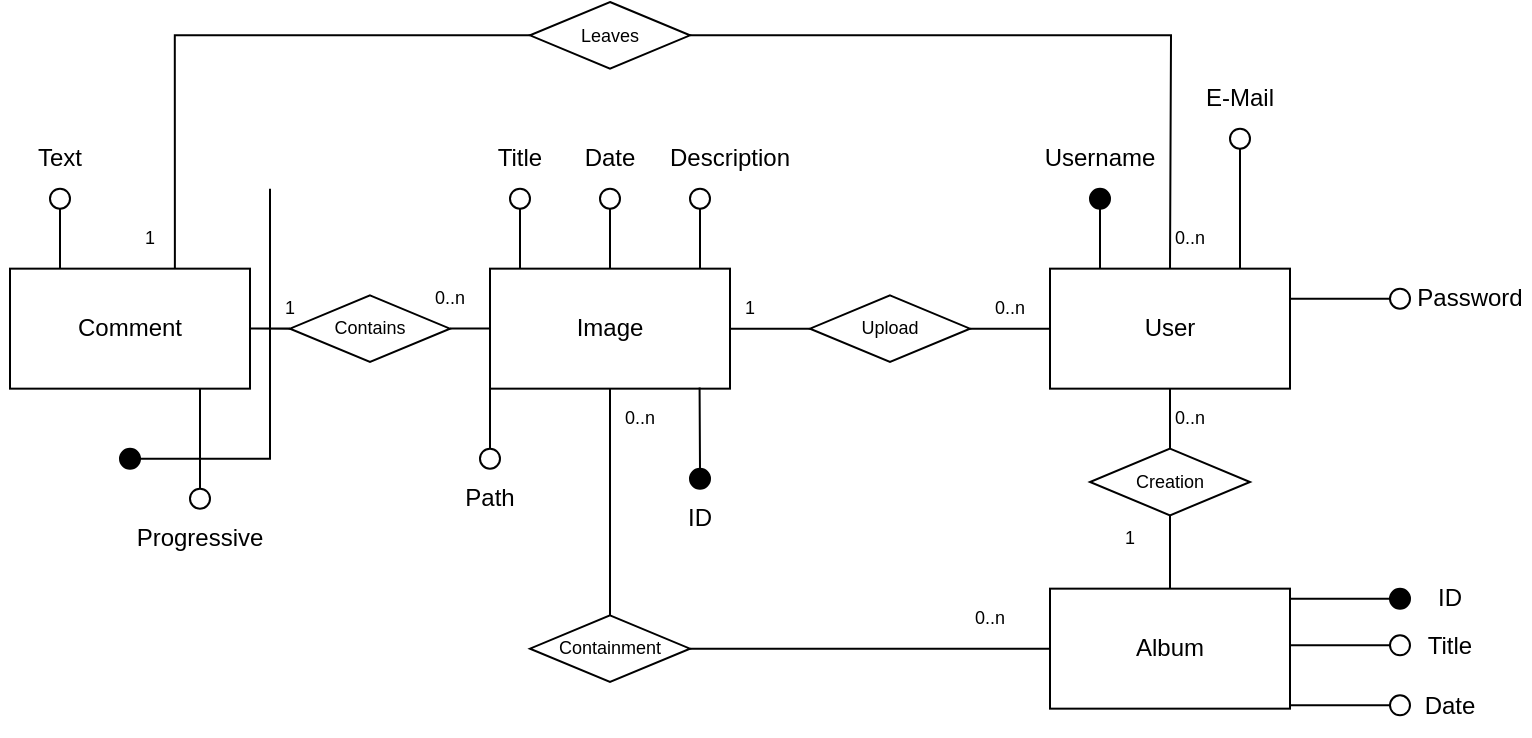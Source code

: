 <mxfile version="16.1.2" type="device"><diagram id="hG178XLcVxC_a6eykRZb" name="Pagina-1"><mxGraphModel dx="1447" dy="402" grid="1" gridSize="10" guides="1" tooltips="1" connect="1" arrows="1" fold="1" page="1" pageScale="1" pageWidth="827" pageHeight="1169" math="0" shadow="0"><root><mxCell id="0"/><mxCell id="1" parent="0"/><mxCell id="zIV7GY2AXP44-eK1_qLN-18" style="edgeStyle=orthogonalEdgeStyle;rounded=0;orthogonalLoop=1;jettySize=auto;html=1;entryX=0;entryY=0.5;entryDx=0;entryDy=0;endArrow=none;endFill=0;" parent="1" source="zIV7GY2AXP44-eK1_qLN-1" target="zIV7GY2AXP44-eK1_qLN-17" edge="1"><mxGeometry relative="1" as="geometry"/></mxCell><mxCell id="zIV7GY2AXP44-eK1_qLN-50" style="edgeStyle=orthogonalEdgeStyle;rounded=0;orthogonalLoop=1;jettySize=auto;html=1;entryX=1.035;entryY=0.497;entryDx=0;entryDy=0;entryPerimeter=0;fontSize=12;endArrow=none;endFill=0;" parent="1" source="zIV7GY2AXP44-eK1_qLN-1" target="zIV7GY2AXP44-eK1_qLN-48" edge="1"><mxGeometry relative="1" as="geometry"/></mxCell><mxCell id="zIV7GY2AXP44-eK1_qLN-1" value="Image" style="whiteSpace=wrap;html=1;" parent="1" vertex="1"><mxGeometry x="185" y="313.33" width="120" height="60" as="geometry"/></mxCell><mxCell id="zIV7GY2AXP44-eK1_qLN-2" value="User" style="whiteSpace=wrap;html=1;" parent="1" vertex="1"><mxGeometry x="465" y="313.33" width="120" height="60" as="geometry"/></mxCell><mxCell id="zIV7GY2AXP44-eK1_qLN-3" value="" style="ellipse;whiteSpace=wrap;html=1;aspect=fixed;fillColor=none;" parent="1" vertex="1"><mxGeometry x="195" y="273.33" width="10" height="10" as="geometry"/></mxCell><mxCell id="zIV7GY2AXP44-eK1_qLN-4" value="" style="endArrow=none;html=1;entryX=0.5;entryY=1;entryDx=0;entryDy=0;rounded=0;" parent="1" target="zIV7GY2AXP44-eK1_qLN-3" edge="1"><mxGeometry width="50" height="50" relative="1" as="geometry"><mxPoint x="200" y="313.33" as="sourcePoint"/><mxPoint x="390.62" y="263.33" as="targetPoint"/></mxGeometry></mxCell><mxCell id="zIV7GY2AXP44-eK1_qLN-5" value="Title" style="text;html=1;strokeColor=none;fillColor=none;align=center;verticalAlign=middle;whiteSpace=wrap;rounded=0;" parent="1" vertex="1"><mxGeometry x="170" y="243.33" width="60" height="30" as="geometry"/></mxCell><mxCell id="zIV7GY2AXP44-eK1_qLN-6" value="" style="ellipse;whiteSpace=wrap;html=1;aspect=fixed;fillColor=none;" parent="1" vertex="1"><mxGeometry x="240" y="273.33" width="10" height="10" as="geometry"/></mxCell><mxCell id="zIV7GY2AXP44-eK1_qLN-7" value="" style="endArrow=none;html=1;entryX=0.5;entryY=1;entryDx=0;entryDy=0;rounded=0;" parent="1" target="zIV7GY2AXP44-eK1_qLN-6" edge="1"><mxGeometry width="50" height="50" relative="1" as="geometry"><mxPoint x="245" y="313.33" as="sourcePoint"/><mxPoint x="435.62" y="263.33" as="targetPoint"/></mxGeometry></mxCell><mxCell id="zIV7GY2AXP44-eK1_qLN-8" value="Date" style="text;html=1;strokeColor=none;fillColor=none;align=center;verticalAlign=middle;whiteSpace=wrap;rounded=0;" parent="1" vertex="1"><mxGeometry x="215" y="243.33" width="60" height="30" as="geometry"/></mxCell><mxCell id="zIV7GY2AXP44-eK1_qLN-9" value="" style="ellipse;whiteSpace=wrap;html=1;aspect=fixed;fillColor=none;" parent="1" vertex="1"><mxGeometry x="285" y="273.33" width="10" height="10" as="geometry"/></mxCell><mxCell id="zIV7GY2AXP44-eK1_qLN-10" value="" style="endArrow=none;html=1;entryX=0.5;entryY=1;entryDx=0;entryDy=0;rounded=0;" parent="1" target="zIV7GY2AXP44-eK1_qLN-9" edge="1"><mxGeometry width="50" height="50" relative="1" as="geometry"><mxPoint x="290" y="313.33" as="sourcePoint"/><mxPoint x="480.62" y="263.33" as="targetPoint"/></mxGeometry></mxCell><mxCell id="zIV7GY2AXP44-eK1_qLN-11" value="Description" style="text;html=1;strokeColor=none;fillColor=none;align=center;verticalAlign=middle;whiteSpace=wrap;rounded=0;" parent="1" vertex="1"><mxGeometry x="275" y="243.33" width="60" height="30" as="geometry"/></mxCell><mxCell id="zIV7GY2AXP44-eK1_qLN-14" value="Path" style="text;html=1;strokeColor=none;fillColor=none;align=center;verticalAlign=middle;whiteSpace=wrap;rounded=0;" parent="1" vertex="1"><mxGeometry x="155" y="413.33" width="60" height="30" as="geometry"/></mxCell><mxCell id="zIV7GY2AXP44-eK1_qLN-19" style="edgeStyle=orthogonalEdgeStyle;rounded=0;orthogonalLoop=1;jettySize=auto;html=1;entryX=0;entryY=0.5;entryDx=0;entryDy=0;endArrow=none;endFill=0;" parent="1" source="zIV7GY2AXP44-eK1_qLN-17" target="zIV7GY2AXP44-eK1_qLN-2" edge="1"><mxGeometry relative="1" as="geometry"/></mxCell><mxCell id="zIV7GY2AXP44-eK1_qLN-17" value="Upload" style="rhombus;whiteSpace=wrap;html=1;fontSize=9;fillColor=none;" parent="1" vertex="1"><mxGeometry x="345" y="326.67" width="80" height="33.33" as="geometry"/></mxCell><mxCell id="zIV7GY2AXP44-eK1_qLN-20" value="0..n" style="text;html=1;strokeColor=none;fillColor=none;align=center;verticalAlign=middle;whiteSpace=wrap;rounded=0;fontSize=9;" parent="1" vertex="1"><mxGeometry x="415" y="318.33" width="60" height="30" as="geometry"/></mxCell><mxCell id="zIV7GY2AXP44-eK1_qLN-21" value="1" style="text;html=1;strokeColor=none;fillColor=none;align=center;verticalAlign=middle;whiteSpace=wrap;rounded=0;fontSize=9;" parent="1" vertex="1"><mxGeometry x="285" y="318.33" width="60" height="30" as="geometry"/></mxCell><mxCell id="zIV7GY2AXP44-eK1_qLN-22" value="Album" style="rounded=0;whiteSpace=wrap;html=1;fontSize=12;" parent="1" vertex="1"><mxGeometry x="465" y="473.33" width="120" height="60" as="geometry"/></mxCell><mxCell id="zIV7GY2AXP44-eK1_qLN-25" style="edgeStyle=orthogonalEdgeStyle;rounded=0;orthogonalLoop=1;jettySize=auto;html=1;entryX=0.5;entryY=0;entryDx=0;entryDy=0;fontSize=9;endArrow=none;endFill=0;" parent="1" source="zIV7GY2AXP44-eK1_qLN-24" target="zIV7GY2AXP44-eK1_qLN-22" edge="1"><mxGeometry relative="1" as="geometry"/></mxCell><mxCell id="zIV7GY2AXP44-eK1_qLN-26" style="edgeStyle=orthogonalEdgeStyle;rounded=0;orthogonalLoop=1;jettySize=auto;html=1;entryX=0.5;entryY=1;entryDx=0;entryDy=0;fontSize=9;endArrow=none;endFill=0;" parent="1" source="zIV7GY2AXP44-eK1_qLN-24" target="zIV7GY2AXP44-eK1_qLN-2" edge="1"><mxGeometry relative="1" as="geometry"/></mxCell><mxCell id="zIV7GY2AXP44-eK1_qLN-24" value="Creation" style="rhombus;whiteSpace=wrap;html=1;fontSize=9;fillColor=none;" parent="1" vertex="1"><mxGeometry x="485" y="403.33" width="80" height="33.33" as="geometry"/></mxCell><mxCell id="zIV7GY2AXP44-eK1_qLN-27" value="0..n" style="text;html=1;strokeColor=none;fillColor=none;align=center;verticalAlign=middle;whiteSpace=wrap;rounded=0;fontSize=9;" parent="1" vertex="1"><mxGeometry x="505" y="373.33" width="60" height="30" as="geometry"/></mxCell><mxCell id="zIV7GY2AXP44-eK1_qLN-28" value="1" style="text;html=1;strokeColor=none;fillColor=none;align=center;verticalAlign=middle;whiteSpace=wrap;rounded=0;fontSize=9;" parent="1" vertex="1"><mxGeometry x="475" y="433.33" width="60" height="30" as="geometry"/></mxCell><mxCell id="zIV7GY2AXP44-eK1_qLN-49" style="edgeStyle=orthogonalEdgeStyle;rounded=0;orthogonalLoop=1;jettySize=auto;html=1;entryX=0;entryY=0.5;entryDx=0;entryDy=0;fontSize=12;endArrow=none;endFill=0;" parent="1" source="zIV7GY2AXP44-eK1_qLN-29" target="zIV7GY2AXP44-eK1_qLN-48" edge="1"><mxGeometry relative="1" as="geometry"/></mxCell><mxCell id="zIV7GY2AXP44-eK1_qLN-29" value="&lt;font style=&quot;font-size: 12px&quot;&gt;Comment&lt;/font&gt;" style="whiteSpace=wrap;html=1;fontSize=9;" parent="1" vertex="1"><mxGeometry x="-55" y="313.33" width="120" height="60" as="geometry"/></mxCell><mxCell id="zIV7GY2AXP44-eK1_qLN-31" style="edgeStyle=orthogonalEdgeStyle;rounded=0;orthogonalLoop=1;jettySize=auto;html=1;entryX=0;entryY=0.5;entryDx=0;entryDy=0;fontSize=12;endArrow=none;endFill=0;" parent="1" source="zIV7GY2AXP44-eK1_qLN-30" target="zIV7GY2AXP44-eK1_qLN-22" edge="1"><mxGeometry relative="1" as="geometry"/></mxCell><mxCell id="zIV7GY2AXP44-eK1_qLN-32" style="edgeStyle=orthogonalEdgeStyle;rounded=0;orthogonalLoop=1;jettySize=auto;html=1;entryX=0.5;entryY=1;entryDx=0;entryDy=0;fontSize=12;endArrow=none;endFill=0;" parent="1" source="zIV7GY2AXP44-eK1_qLN-30" target="zIV7GY2AXP44-eK1_qLN-1" edge="1"><mxGeometry relative="1" as="geometry"/></mxCell><mxCell id="zIV7GY2AXP44-eK1_qLN-30" value="Containment" style="rhombus;whiteSpace=wrap;html=1;fontSize=9;fillColor=none;" parent="1" vertex="1"><mxGeometry x="205" y="486.66" width="80" height="33.33" as="geometry"/></mxCell><mxCell id="zIV7GY2AXP44-eK1_qLN-33" value="0..n" style="text;html=1;strokeColor=none;fillColor=none;align=center;verticalAlign=middle;whiteSpace=wrap;rounded=0;fontSize=9;" parent="1" vertex="1"><mxGeometry x="405" y="473.33" width="60" height="30" as="geometry"/></mxCell><mxCell id="zIV7GY2AXP44-eK1_qLN-34" value="0..n" style="text;html=1;strokeColor=none;fillColor=none;align=center;verticalAlign=middle;whiteSpace=wrap;rounded=0;fontSize=9;" parent="1" vertex="1"><mxGeometry x="230" y="373.33" width="60" height="30" as="geometry"/></mxCell><mxCell id="zIV7GY2AXP44-eK1_qLN-35" value="" style="ellipse;whiteSpace=wrap;html=1;aspect=fixed;fillColor=none;" parent="1" vertex="1"><mxGeometry x="635" y="496.66" width="10" height="10" as="geometry"/></mxCell><mxCell id="zIV7GY2AXP44-eK1_qLN-36" value="" style="endArrow=none;html=1;rounded=0;exitX=1;exitY=0.25;exitDx=0;exitDy=0;entryX=0;entryY=0.5;entryDx=0;entryDy=0;" parent="1" target="zIV7GY2AXP44-eK1_qLN-35" edge="1"><mxGeometry width="50" height="50" relative="1" as="geometry"><mxPoint x="585" y="501.66" as="sourcePoint"/><mxPoint x="635" y="491.66" as="targetPoint"/></mxGeometry></mxCell><mxCell id="zIV7GY2AXP44-eK1_qLN-37" value="Title" style="text;html=1;strokeColor=none;fillColor=none;align=center;verticalAlign=middle;whiteSpace=wrap;rounded=0;" parent="1" vertex="1"><mxGeometry x="635" y="486.66" width="60" height="30" as="geometry"/></mxCell><mxCell id="zIV7GY2AXP44-eK1_qLN-41" value="" style="ellipse;whiteSpace=wrap;html=1;aspect=fixed;fillColor=none;" parent="1" vertex="1"><mxGeometry x="635" y="526.66" width="10" height="10" as="geometry"/></mxCell><mxCell id="zIV7GY2AXP44-eK1_qLN-42" value="" style="endArrow=none;html=1;rounded=0;exitX=1;exitY=0.25;exitDx=0;exitDy=0;entryX=0;entryY=0.5;entryDx=0;entryDy=0;" parent="1" target="zIV7GY2AXP44-eK1_qLN-41" edge="1"><mxGeometry width="50" height="50" relative="1" as="geometry"><mxPoint x="585" y="531.66" as="sourcePoint"/><mxPoint x="635" y="521.66" as="targetPoint"/></mxGeometry></mxCell><mxCell id="zIV7GY2AXP44-eK1_qLN-43" value="Date" style="text;html=1;strokeColor=none;fillColor=none;align=center;verticalAlign=middle;whiteSpace=wrap;rounded=0;" parent="1" vertex="1"><mxGeometry x="635" y="516.66" width="60" height="30" as="geometry"/></mxCell><mxCell id="zIV7GY2AXP44-eK1_qLN-46" value="" style="endArrow=none;html=1;rounded=0;fontSize=12;exitX=0;exitY=1;exitDx=0;exitDy=0;entryX=0.5;entryY=0;entryDx=0;entryDy=0;" parent="1" source="zIV7GY2AXP44-eK1_qLN-1" target="zIV7GY2AXP44-eK1_qLN-89" edge="1"><mxGeometry width="50" height="50" relative="1" as="geometry"><mxPoint x="215" y="373.0" as="sourcePoint"/><mxPoint x="185" y="403.33" as="targetPoint"/></mxGeometry></mxCell><mxCell id="zIV7GY2AXP44-eK1_qLN-48" value="Contains" style="rhombus;whiteSpace=wrap;html=1;fontSize=9;fillColor=none;" parent="1" vertex="1"><mxGeometry x="85" y="326.67" width="80" height="33.33" as="geometry"/></mxCell><mxCell id="zIV7GY2AXP44-eK1_qLN-51" value="" style="ellipse;whiteSpace=wrap;html=1;aspect=fixed;fillColor=none;fontSize=12;" parent="1" vertex="1"><mxGeometry x="-35" y="273.33" width="10" height="10" as="geometry"/></mxCell><mxCell id="zIV7GY2AXP44-eK1_qLN-52" value="" style="endArrow=none;html=1;entryX=0.5;entryY=1;entryDx=0;entryDy=0;rounded=0;fontSize=12;" parent="1" target="zIV7GY2AXP44-eK1_qLN-51" edge="1"><mxGeometry width="50" height="50" relative="1" as="geometry"><mxPoint x="-30" y="313.33" as="sourcePoint"/><mxPoint x="160.62" y="263.33" as="targetPoint"/></mxGeometry></mxCell><mxCell id="zIV7GY2AXP44-eK1_qLN-53" value="Text" style="text;html=1;strokeColor=none;fillColor=none;align=center;verticalAlign=middle;whiteSpace=wrap;rounded=0;fontSize=12;" parent="1" vertex="1"><mxGeometry x="-60" y="243.33" width="60" height="30" as="geometry"/></mxCell><mxCell id="zIV7GY2AXP44-eK1_qLN-54" value="0..n" style="text;html=1;strokeColor=none;fillColor=none;align=center;verticalAlign=middle;whiteSpace=wrap;rounded=0;fontSize=9;" parent="1" vertex="1"><mxGeometry x="135" y="313.33" width="60" height="30" as="geometry"/></mxCell><mxCell id="zIV7GY2AXP44-eK1_qLN-55" value="1" style="text;html=1;strokeColor=none;fillColor=none;align=center;verticalAlign=middle;whiteSpace=wrap;rounded=0;fontSize=9;" parent="1" vertex="1"><mxGeometry x="55" y="318.33" width="60" height="30" as="geometry"/></mxCell><mxCell id="zIV7GY2AXP44-eK1_qLN-58" value="Username" style="text;html=1;strokeColor=none;fillColor=none;align=center;verticalAlign=middle;whiteSpace=wrap;rounded=0;" parent="1" vertex="1"><mxGeometry x="460" y="243.33" width="60" height="30" as="geometry"/></mxCell><mxCell id="zIV7GY2AXP44-eK1_qLN-61" value="" style="ellipse;whiteSpace=wrap;html=1;aspect=fixed;fillColor=#000000;fontSize=12;" parent="1" vertex="1"><mxGeometry x="485" y="273.33" width="10" height="10" as="geometry"/></mxCell><mxCell id="zIV7GY2AXP44-eK1_qLN-62" value="" style="endArrow=none;html=1;entryX=0.5;entryY=1;entryDx=0;entryDy=0;rounded=0;fontSize=12;" parent="1" target="zIV7GY2AXP44-eK1_qLN-61" edge="1"><mxGeometry width="50" height="50" relative="1" as="geometry"><mxPoint x="490" y="313.33" as="sourcePoint"/><mxPoint x="680.62" y="263.33" as="targetPoint"/></mxGeometry></mxCell><mxCell id="zIV7GY2AXP44-eK1_qLN-63" value="" style="ellipse;whiteSpace=wrap;html=1;aspect=fixed;fillColor=none;fontSize=12;" parent="1" vertex="1"><mxGeometry x="555" y="243.33" width="10" height="10" as="geometry"/></mxCell><mxCell id="zIV7GY2AXP44-eK1_qLN-64" value="" style="endArrow=none;html=1;entryX=0.5;entryY=1;entryDx=0;entryDy=0;rounded=0;fontSize=12;" parent="1" target="zIV7GY2AXP44-eK1_qLN-63" edge="1"><mxGeometry width="50" height="50" relative="1" as="geometry"><mxPoint x="560" y="313.33" as="sourcePoint"/><mxPoint x="750.62" y="263.33" as="targetPoint"/></mxGeometry></mxCell><mxCell id="zIV7GY2AXP44-eK1_qLN-65" value="E-Mail" style="text;html=1;strokeColor=none;fillColor=none;align=center;verticalAlign=middle;whiteSpace=wrap;rounded=0;" parent="1" vertex="1"><mxGeometry x="530" y="213.33" width="60" height="30" as="geometry"/></mxCell><mxCell id="zIV7GY2AXP44-eK1_qLN-68" value="Password" style="text;html=1;strokeColor=none;fillColor=none;align=center;verticalAlign=middle;whiteSpace=wrap;rounded=0;" parent="1" vertex="1"><mxGeometry x="645" y="313.33" width="60" height="30" as="geometry"/></mxCell><mxCell id="zIV7GY2AXP44-eK1_qLN-69" value="" style="ellipse;whiteSpace=wrap;html=1;aspect=fixed;fillColor=#000000;fontSize=12;" parent="1" vertex="1"><mxGeometry y="403.33" width="10" height="10" as="geometry"/></mxCell><mxCell id="zIV7GY2AXP44-eK1_qLN-70" value="" style="endArrow=none;html=1;entryX=1;entryY=0.5;entryDx=0;entryDy=0;rounded=0;fontSize=12;" parent="1" target="zIV7GY2AXP44-eK1_qLN-69" edge="1"><mxGeometry width="50" height="50" relative="1" as="geometry"><mxPoint x="75" y="273.33" as="sourcePoint"/><mxPoint x="260.62" y="198.33" as="targetPoint"/><Array as="points"><mxPoint x="75" y="408.33"/></Array></mxGeometry></mxCell><mxCell id="zIV7GY2AXP44-eK1_qLN-71" value="" style="ellipse;whiteSpace=wrap;html=1;aspect=fixed;fillColor=none;fontSize=12;" parent="1" vertex="1"><mxGeometry x="35" y="423.33" width="10" height="10" as="geometry"/></mxCell><mxCell id="zIV7GY2AXP44-eK1_qLN-72" value="" style="endArrow=none;html=1;rounded=0;fontSize=12;exitX=0;exitY=1;exitDx=0;exitDy=0;entryX=0.5;entryY=0;entryDx=0;entryDy=0;" parent="1" target="zIV7GY2AXP44-eK1_qLN-71" edge="1"><mxGeometry width="50" height="50" relative="1" as="geometry"><mxPoint x="40" y="373.33" as="sourcePoint"/><mxPoint x="20" y="393.33" as="targetPoint"/></mxGeometry></mxCell><mxCell id="zIV7GY2AXP44-eK1_qLN-73" value="Progressive" style="text;html=1;strokeColor=none;fillColor=none;align=center;verticalAlign=middle;whiteSpace=wrap;rounded=0;" parent="1" vertex="1"><mxGeometry x="10" y="433.33" width="60" height="30" as="geometry"/></mxCell><mxCell id="zIV7GY2AXP44-eK1_qLN-75" style="edgeStyle=orthogonalEdgeStyle;rounded=0;orthogonalLoop=1;jettySize=auto;html=1;entryX=0.687;entryY=-0.003;entryDx=0;entryDy=0;entryPerimeter=0;fontSize=12;endArrow=none;endFill=0;" parent="1" source="zIV7GY2AXP44-eK1_qLN-74" target="zIV7GY2AXP44-eK1_qLN-29" edge="1"><mxGeometry relative="1" as="geometry"/></mxCell><mxCell id="zIV7GY2AXP44-eK1_qLN-76" style="edgeStyle=orthogonalEdgeStyle;rounded=0;orthogonalLoop=1;jettySize=auto;html=1;fontSize=12;endArrow=none;endFill=0;" parent="1" source="zIV7GY2AXP44-eK1_qLN-74" edge="1"><mxGeometry relative="1" as="geometry"><mxPoint x="525" y="313.33" as="targetPoint"/></mxGeometry></mxCell><mxCell id="zIV7GY2AXP44-eK1_qLN-74" value="Leaves" style="rhombus;whiteSpace=wrap;html=1;fontSize=9;fillColor=none;" parent="1" vertex="1"><mxGeometry x="205" y="180" width="80" height="33.33" as="geometry"/></mxCell><mxCell id="zIV7GY2AXP44-eK1_qLN-77" value="" style="ellipse;whiteSpace=wrap;html=1;aspect=fixed;fillColor=none;" parent="1" vertex="1"><mxGeometry x="635" y="323.33" width="10" height="10" as="geometry"/></mxCell><mxCell id="zIV7GY2AXP44-eK1_qLN-78" value="" style="endArrow=none;html=1;rounded=0;exitX=1;exitY=0.25;exitDx=0;exitDy=0;entryX=0;entryY=0.5;entryDx=0;entryDy=0;" parent="1" target="zIV7GY2AXP44-eK1_qLN-77" edge="1"><mxGeometry width="50" height="50" relative="1" as="geometry"><mxPoint x="585" y="328.33" as="sourcePoint"/><mxPoint x="635" y="318.33" as="targetPoint"/></mxGeometry></mxCell><mxCell id="zIV7GY2AXP44-eK1_qLN-79" value="1" style="text;html=1;strokeColor=none;fillColor=none;align=center;verticalAlign=middle;whiteSpace=wrap;rounded=0;fontSize=9;" parent="1" vertex="1"><mxGeometry x="-15" y="283.33" width="60" height="30" as="geometry"/></mxCell><mxCell id="zIV7GY2AXP44-eK1_qLN-80" value="0..n" style="text;html=1;strokeColor=none;fillColor=none;align=center;verticalAlign=middle;whiteSpace=wrap;rounded=0;fontSize=9;" parent="1" vertex="1"><mxGeometry x="505" y="283.33" width="60" height="30" as="geometry"/></mxCell><mxCell id="zIV7GY2AXP44-eK1_qLN-85" value="" style="endArrow=none;html=1;rounded=0;exitX=1;exitY=0.25;exitDx=0;exitDy=0;entryX=0;entryY=0.5;entryDx=0;entryDy=0;" parent="1" target="zIV7GY2AXP44-eK1_qLN-87" edge="1"><mxGeometry width="50" height="50" relative="1" as="geometry"><mxPoint x="585" y="478.33" as="sourcePoint"/><mxPoint x="635" y="478.33" as="targetPoint"/></mxGeometry></mxCell><mxCell id="zIV7GY2AXP44-eK1_qLN-86" value="ID" style="text;html=1;strokeColor=none;fillColor=none;align=center;verticalAlign=middle;whiteSpace=wrap;rounded=0;" parent="1" vertex="1"><mxGeometry x="650" y="463.33" width="30" height="30" as="geometry"/></mxCell><mxCell id="zIV7GY2AXP44-eK1_qLN-87" value="" style="ellipse;whiteSpace=wrap;html=1;aspect=fixed;fillColor=#000000;fontSize=12;" parent="1" vertex="1"><mxGeometry x="635" y="473.33" width="10" height="10" as="geometry"/></mxCell><mxCell id="zIV7GY2AXP44-eK1_qLN-89" value="" style="ellipse;whiteSpace=wrap;html=1;aspect=fixed;fillColor=none;fontSize=12;" parent="1" vertex="1"><mxGeometry x="180" y="403.33" width="10" height="10" as="geometry"/></mxCell><mxCell id="YG6dceDe8zZHpOcQmEqy-1" value="" style="ellipse;whiteSpace=wrap;html=1;aspect=fixed;fillColor=#000000;" vertex="1" parent="1"><mxGeometry x="285" y="413.33" width="10" height="10" as="geometry"/></mxCell><mxCell id="YG6dceDe8zZHpOcQmEqy-2" value="" style="endArrow=none;html=1;entryX=0.5;entryY=0;entryDx=0;entryDy=0;rounded=0;edgeStyle=orthogonalEdgeStyle;exitX=0.997;exitY=-0.019;exitDx=0;exitDy=0;exitPerimeter=0;" edge="1" target="YG6dceDe8zZHpOcQmEqy-1" parent="1" source="zIV7GY2AXP44-eK1_qLN-34"><mxGeometry width="50" height="50" relative="1" as="geometry"><mxPoint x="290" y="374" as="sourcePoint"/><mxPoint x="530.62" y="398" as="targetPoint"/><Array as="points"><mxPoint x="290" y="374"/><mxPoint x="290" y="374"/></Array></mxGeometry></mxCell><mxCell id="YG6dceDe8zZHpOcQmEqy-4" value="ID" style="text;html=1;strokeColor=none;fillColor=none;align=center;verticalAlign=middle;whiteSpace=wrap;rounded=0;" vertex="1" parent="1"><mxGeometry x="260" y="423.33" width="60" height="30" as="geometry"/></mxCell></root></mxGraphModel></diagram></mxfile>